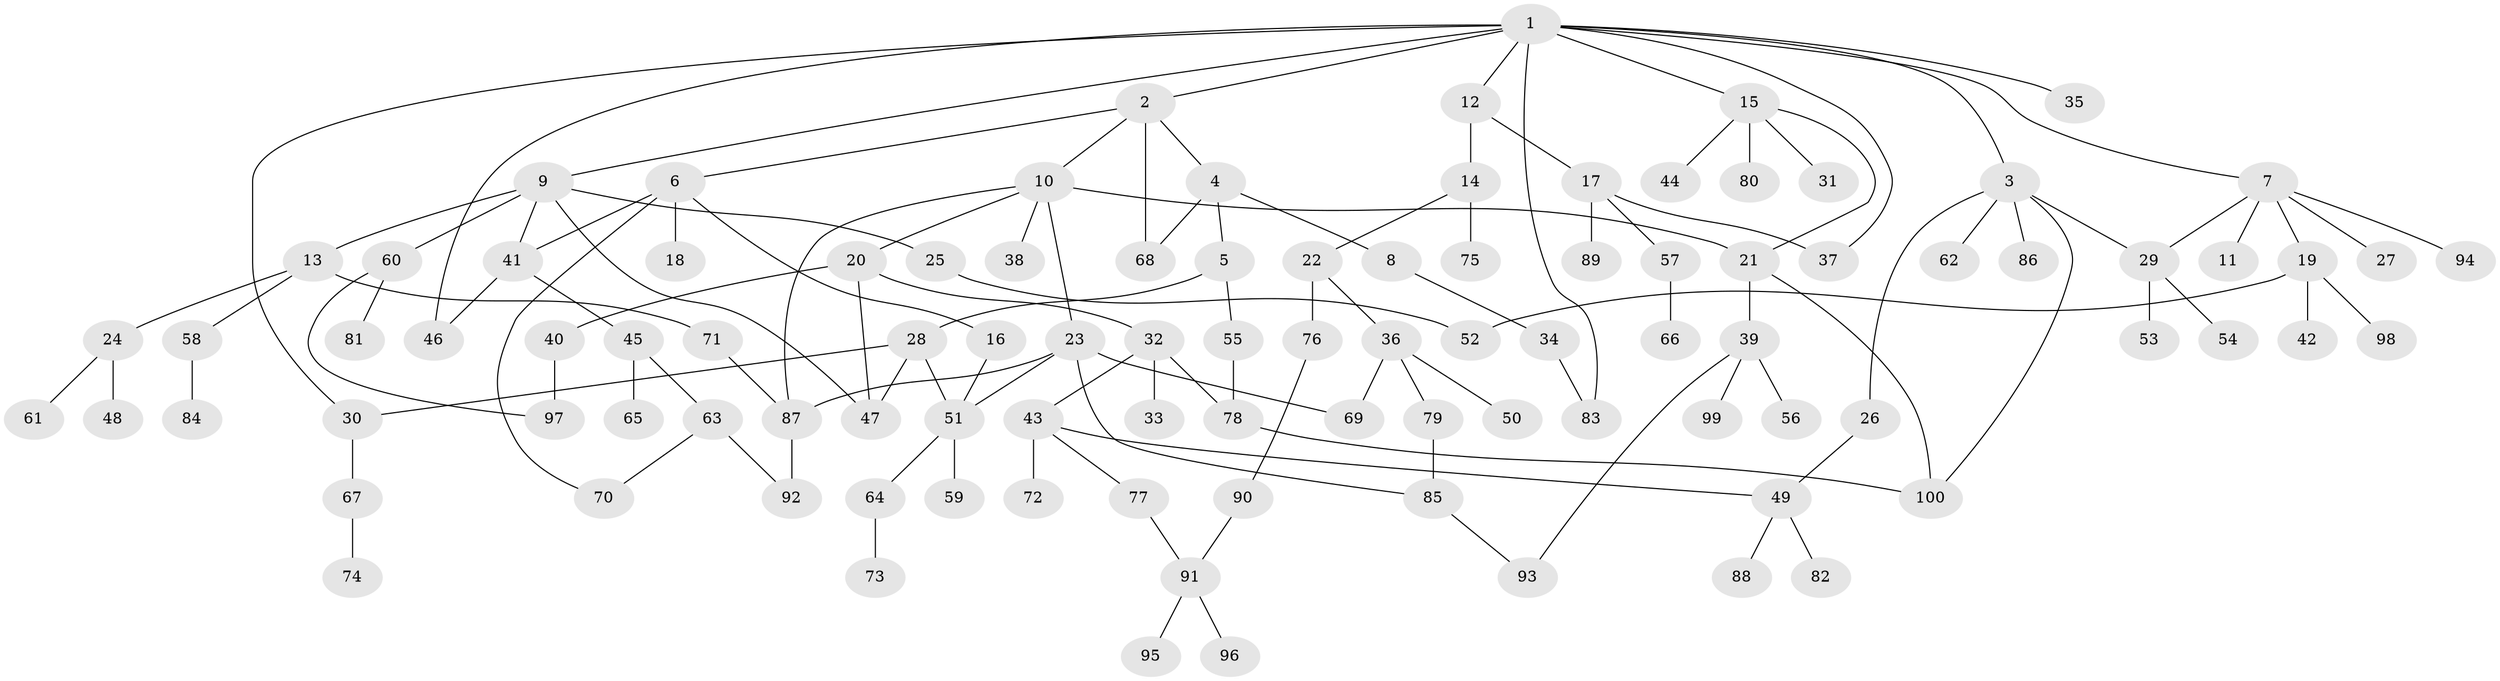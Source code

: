 // Generated by graph-tools (version 1.1) at 2025/38/02/21/25 10:38:51]
// undirected, 100 vertices, 125 edges
graph export_dot {
graph [start="1"]
  node [color=gray90,style=filled];
  1;
  2;
  3;
  4;
  5;
  6;
  7;
  8;
  9;
  10;
  11;
  12;
  13;
  14;
  15;
  16;
  17;
  18;
  19;
  20;
  21;
  22;
  23;
  24;
  25;
  26;
  27;
  28;
  29;
  30;
  31;
  32;
  33;
  34;
  35;
  36;
  37;
  38;
  39;
  40;
  41;
  42;
  43;
  44;
  45;
  46;
  47;
  48;
  49;
  50;
  51;
  52;
  53;
  54;
  55;
  56;
  57;
  58;
  59;
  60;
  61;
  62;
  63;
  64;
  65;
  66;
  67;
  68;
  69;
  70;
  71;
  72;
  73;
  74;
  75;
  76;
  77;
  78;
  79;
  80;
  81;
  82;
  83;
  84;
  85;
  86;
  87;
  88;
  89;
  90;
  91;
  92;
  93;
  94;
  95;
  96;
  97;
  98;
  99;
  100;
  1 -- 2;
  1 -- 3;
  1 -- 7;
  1 -- 9;
  1 -- 12;
  1 -- 15;
  1 -- 35;
  1 -- 83;
  1 -- 37;
  1 -- 46;
  1 -- 30;
  2 -- 4;
  2 -- 6;
  2 -- 10;
  2 -- 68;
  3 -- 26;
  3 -- 62;
  3 -- 86;
  3 -- 100;
  3 -- 29;
  4 -- 5;
  4 -- 8;
  4 -- 68;
  5 -- 28;
  5 -- 55;
  6 -- 16;
  6 -- 18;
  6 -- 41;
  6 -- 70;
  7 -- 11;
  7 -- 19;
  7 -- 27;
  7 -- 29;
  7 -- 94;
  8 -- 34;
  9 -- 13;
  9 -- 25;
  9 -- 60;
  9 -- 47;
  9 -- 41;
  10 -- 20;
  10 -- 21;
  10 -- 23;
  10 -- 38;
  10 -- 87;
  12 -- 14;
  12 -- 17;
  13 -- 24;
  13 -- 58;
  13 -- 71;
  14 -- 22;
  14 -- 75;
  15 -- 31;
  15 -- 44;
  15 -- 80;
  15 -- 21;
  16 -- 51;
  17 -- 37;
  17 -- 57;
  17 -- 89;
  19 -- 42;
  19 -- 98;
  19 -- 52;
  20 -- 32;
  20 -- 40;
  20 -- 47;
  21 -- 39;
  21 -- 100;
  22 -- 36;
  22 -- 76;
  23 -- 69;
  23 -- 51;
  23 -- 85;
  23 -- 87;
  24 -- 48;
  24 -- 61;
  25 -- 52;
  26 -- 49;
  28 -- 30;
  28 -- 47;
  28 -- 51;
  29 -- 53;
  29 -- 54;
  30 -- 67;
  32 -- 33;
  32 -- 43;
  32 -- 78;
  34 -- 83;
  36 -- 50;
  36 -- 79;
  36 -- 69;
  39 -- 56;
  39 -- 99;
  39 -- 93;
  40 -- 97;
  41 -- 45;
  41 -- 46;
  43 -- 72;
  43 -- 77;
  43 -- 49;
  45 -- 63;
  45 -- 65;
  49 -- 82;
  49 -- 88;
  51 -- 59;
  51 -- 64;
  55 -- 78;
  57 -- 66;
  58 -- 84;
  60 -- 81;
  60 -- 97;
  63 -- 92;
  63 -- 70;
  64 -- 73;
  67 -- 74;
  71 -- 87;
  76 -- 90;
  77 -- 91;
  78 -- 100;
  79 -- 85;
  85 -- 93;
  87 -- 92;
  90 -- 91;
  91 -- 95;
  91 -- 96;
}
